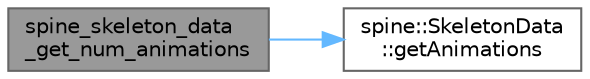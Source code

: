 digraph "spine_skeleton_data_get_num_animations"
{
 // LATEX_PDF_SIZE
  bgcolor="transparent";
  edge [fontname=Helvetica,fontsize=10,labelfontname=Helvetica,labelfontsize=10];
  node [fontname=Helvetica,fontsize=10,shape=box,height=0.2,width=0.4];
  rankdir="LR";
  Node1 [id="Node000001",label="spine_skeleton_data\l_get_num_animations",height=0.2,width=0.4,color="gray40", fillcolor="grey60", style="filled", fontcolor="black",tooltip=" "];
  Node1 -> Node2 [id="edge2_Node000001_Node000002",color="steelblue1",style="solid",tooltip=" "];
  Node2 [id="Node000002",label="spine::SkeletonData\l::getAnimations",height=0.2,width=0.4,color="grey40", fillcolor="white", style="filled",URL="$classspine_1_1_skeleton_data.html#a27eb29679945ea1ee246f127cabacfa1",tooltip=" "];
}
